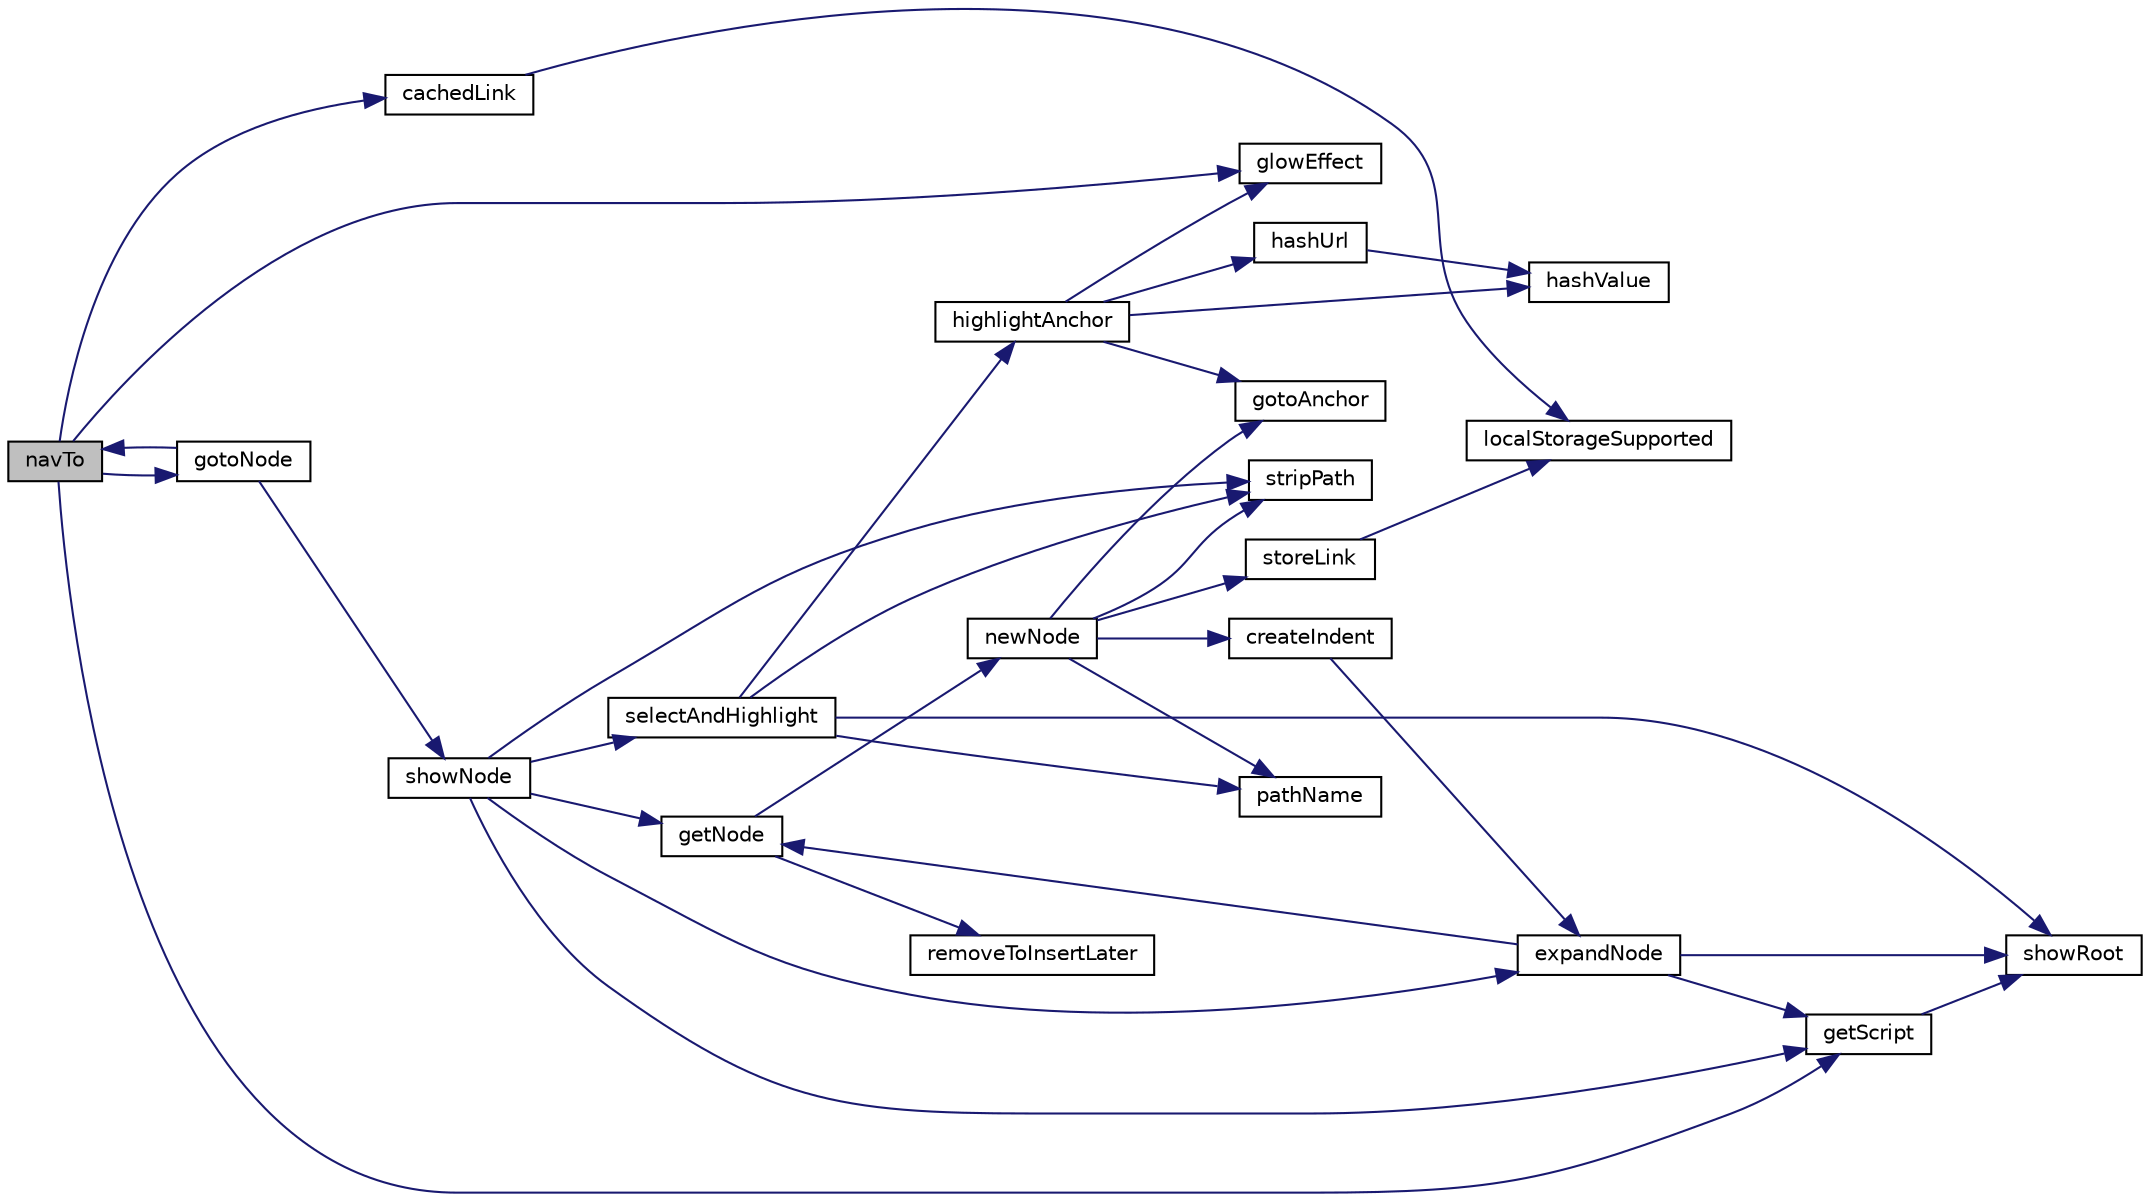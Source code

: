 digraph "navTo"
{
  edge [fontname="Helvetica",fontsize="10",labelfontname="Helvetica",labelfontsize="10"];
  node [fontname="Helvetica",fontsize="10",shape=record];
  rankdir="LR";
  Node1 [label="navTo",height=0.2,width=0.4,color="black", fillcolor="grey75", style="filled" fontcolor="black"];
  Node1 -> Node2 [color="midnightblue",fontsize="10",style="solid",fontname="Helvetica"];
  Node2 [label="cachedLink",height=0.2,width=0.4,color="black", fillcolor="white", style="filled",URL="$navtree_8js.html#aaa2d293f55e5fe3620af4f9a2836e428"];
  Node2 -> Node3 [color="midnightblue",fontsize="10",style="solid",fontname="Helvetica"];
  Node3 [label="localStorageSupported",height=0.2,width=0.4,color="black", fillcolor="white", style="filled",URL="$navtree_8js.html#ac49af616f532f2364be9f58280469d33"];
  Node1 -> Node4 [color="midnightblue",fontsize="10",style="solid",fontname="Helvetica"];
  Node4 [label="glowEffect",height=0.2,width=0.4,color="black", fillcolor="white", style="filled",URL="$navtree_8js.html#a23b68d2deb28f9c2678f546e2d60e5ee"];
  Node1 -> Node5 [color="midnightblue",fontsize="10",style="solid",fontname="Helvetica"];
  Node5 [label="gotoNode",height=0.2,width=0.4,color="black", fillcolor="white", style="filled",URL="$navtree_8js.html#a0e6a2d65190a43246d668bba554243e5"];
  Node5 -> Node1 [color="midnightblue",fontsize="10",style="solid",fontname="Helvetica"];
  Node5 -> Node6 [color="midnightblue",fontsize="10",style="solid",fontname="Helvetica"];
  Node6 [label="showNode",height=0.2,width=0.4,color="black", fillcolor="white", style="filled",URL="$navtree_8js.html#a0238ad48be94f9f5fd305ea40b8f64ab"];
  Node6 -> Node7 [color="midnightblue",fontsize="10",style="solid",fontname="Helvetica"];
  Node7 [label="getScript",height=0.2,width=0.4,color="black", fillcolor="white", style="filled",URL="$navtree_8js.html#a32f4aac18d03aee747b55dea195731ac"];
  Node7 -> Node8 [color="midnightblue",fontsize="10",style="solid",fontname="Helvetica"];
  Node8 [label="showRoot",height=0.2,width=0.4,color="black", fillcolor="white", style="filled",URL="$navtree_8js.html#af98a8e3534da945399ea20870c0f3e92"];
  Node6 -> Node9 [color="midnightblue",fontsize="10",style="solid",fontname="Helvetica"];
  Node9 [label="getNode",height=0.2,width=0.4,color="black", fillcolor="white", style="filled",URL="$navtree_8js.html#a256aa4fbee866e9227f78e82e9f258bb"];
  Node9 -> Node10 [color="midnightblue",fontsize="10",style="solid",fontname="Helvetica"];
  Node10 [label="removeToInsertLater",height=0.2,width=0.4,color="black", fillcolor="white", style="filled",URL="$navtree_8js.html#aa78016020f40c28356aefd325cd4df74"];
  Node9 -> Node11 [color="midnightblue",fontsize="10",style="solid",fontname="Helvetica"];
  Node11 [label="newNode",height=0.2,width=0.4,color="black", fillcolor="white", style="filled",URL="$navtree_8js.html#aa2418b16159e9502e990f97ea6ec26c8"];
  Node11 -> Node12 [color="midnightblue",fontsize="10",style="solid",fontname="Helvetica"];
  Node12 [label="createIndent",height=0.2,width=0.4,color="black", fillcolor="white", style="filled",URL="$navtree_8js.html#a4d8f406d49520a0cede2e48347a3d7aa"];
  Node12 -> Node13 [color="midnightblue",fontsize="10",style="solid",fontname="Helvetica"];
  Node13 [label="expandNode",height=0.2,width=0.4,color="black", fillcolor="white", style="filled",URL="$navtree_8js.html#a4eb1f166c9d93b198e1621a4c787a412"];
  Node13 -> Node7 [color="midnightblue",fontsize="10",style="solid",fontname="Helvetica"];
  Node13 -> Node8 [color="midnightblue",fontsize="10",style="solid",fontname="Helvetica"];
  Node13 -> Node9 [color="midnightblue",fontsize="10",style="solid",fontname="Helvetica"];
  Node11 -> Node14 [color="midnightblue",fontsize="10",style="solid",fontname="Helvetica"];
  Node14 [label="stripPath",height=0.2,width=0.4,color="black", fillcolor="white", style="filled",URL="$navtree_8js.html#a9336c21407bb7ced644331eb7a2a6e35"];
  Node11 -> Node15 [color="midnightblue",fontsize="10",style="solid",fontname="Helvetica"];
  Node15 [label="pathName",height=0.2,width=0.4,color="black", fillcolor="white", style="filled",URL="$navtree_8js.html#a364b3f4132309fa9aae78585cf2cb772"];
  Node11 -> Node16 [color="midnightblue",fontsize="10",style="solid",fontname="Helvetica"];
  Node16 [label="storeLink",height=0.2,width=0.4,color="black", fillcolor="white", style="filled",URL="$navtree_8js.html#ade730323aadb971c053136b7758c9dce"];
  Node16 -> Node3 [color="midnightblue",fontsize="10",style="solid",fontname="Helvetica"];
  Node11 -> Node17 [color="midnightblue",fontsize="10",style="solid",fontname="Helvetica"];
  Node17 [label="gotoAnchor",height=0.2,width=0.4,color="black", fillcolor="white", style="filled",URL="$navtree_8js.html#aee1fc3771eeb15da54962a03da1f3c11"];
  Node6 -> Node14 [color="midnightblue",fontsize="10",style="solid",fontname="Helvetica"];
  Node6 -> Node13 [color="midnightblue",fontsize="10",style="solid",fontname="Helvetica"];
  Node6 -> Node18 [color="midnightblue",fontsize="10",style="solid",fontname="Helvetica"];
  Node18 [label="selectAndHighlight",height=0.2,width=0.4,color="black", fillcolor="white", style="filled",URL="$navtree_8js.html#a0dbf0d5f6126afd88420745f7d3c202d"];
  Node18 -> Node14 [color="midnightblue",fontsize="10",style="solid",fontname="Helvetica"];
  Node18 -> Node15 [color="midnightblue",fontsize="10",style="solid",fontname="Helvetica"];
  Node18 -> Node19 [color="midnightblue",fontsize="10",style="solid",fontname="Helvetica"];
  Node19 [label="highlightAnchor",height=0.2,width=0.4,color="black", fillcolor="white", style="filled",URL="$navtree_8js.html#a524fa9bfd80c70bf3a84696b2077eadb"];
  Node19 -> Node20 [color="midnightblue",fontsize="10",style="solid",fontname="Helvetica"];
  Node20 [label="hashUrl",height=0.2,width=0.4,color="black", fillcolor="white", style="filled",URL="$navtree_8js.html#a20695277530a1a04eef8d289177a5e40"];
  Node20 -> Node21 [color="midnightblue",fontsize="10",style="solid",fontname="Helvetica"];
  Node21 [label="hashValue",height=0.2,width=0.4,color="black", fillcolor="white", style="filled",URL="$navtree_8js.html#aaeb20639619e1371c030d36a7109b27b"];
  Node19 -> Node21 [color="midnightblue",fontsize="10",style="solid",fontname="Helvetica"];
  Node19 -> Node4 [color="midnightblue",fontsize="10",style="solid",fontname="Helvetica"];
  Node19 -> Node17 [color="midnightblue",fontsize="10",style="solid",fontname="Helvetica"];
  Node18 -> Node8 [color="midnightblue",fontsize="10",style="solid",fontname="Helvetica"];
  Node1 -> Node7 [color="midnightblue",fontsize="10",style="solid",fontname="Helvetica"];
}
